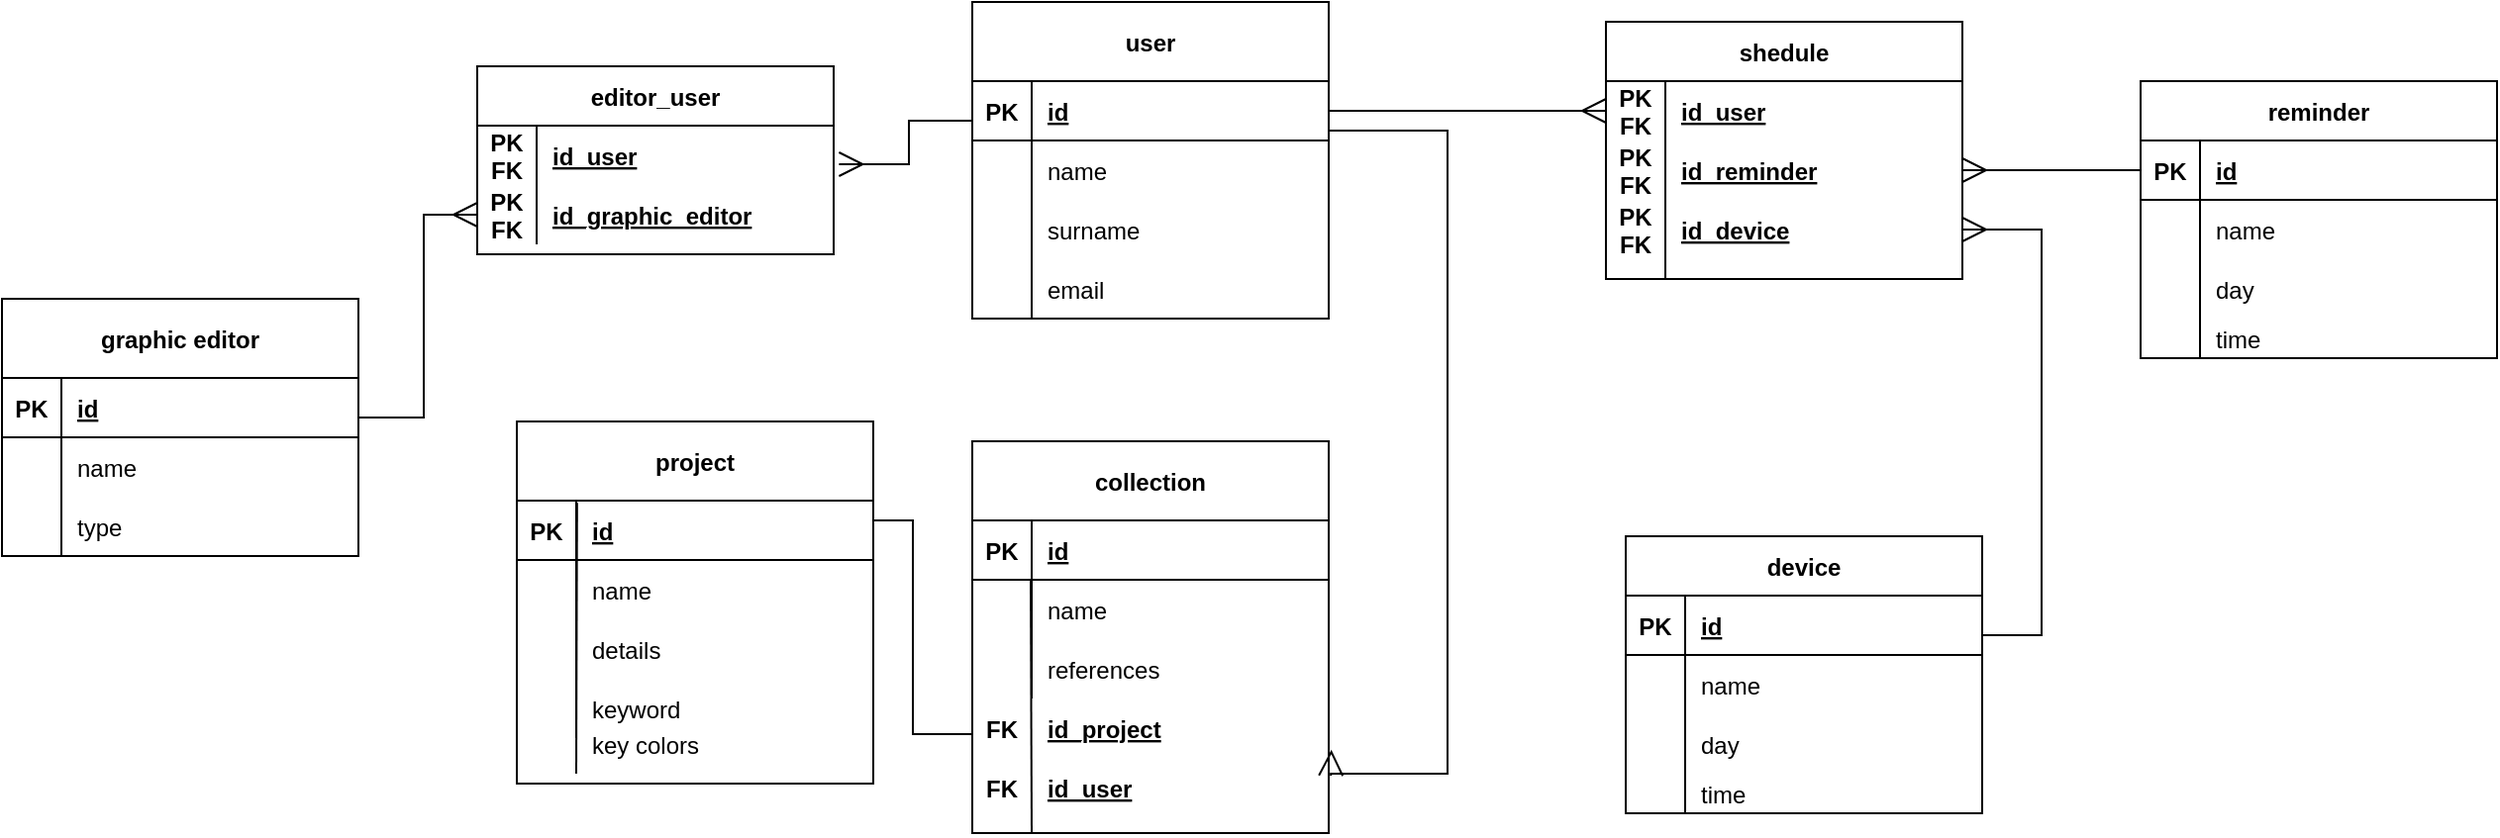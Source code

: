 <mxfile version="20.3.7" type="device"><diagram id="agNOIKQdguJES5pzSKbg" name="Страница 1"><mxGraphModel dx="2770" dy="1691" grid="1" gridSize="10" guides="1" tooltips="1" connect="1" arrows="1" fold="1" page="1" pageScale="1" pageWidth="1169" pageHeight="827" math="0" shadow="0"><root><mxCell id="0"/><mxCell id="1" parent="0"/><mxCell id="ibnapmRPyNOuhZQZ514e-69" value="user" style="shape=table;startSize=40;container=1;collapsible=1;childLayout=tableLayout;fixedRows=1;rowLines=0;fontStyle=1;align=center;resizeLast=1;" parent="1" vertex="1"><mxGeometry x="320" y="-780" width="180" height="160" as="geometry"/></mxCell><mxCell id="ibnapmRPyNOuhZQZ514e-70" value="" style="shape=partialRectangle;collapsible=0;dropTarget=0;pointerEvents=0;fillColor=none;top=0;left=0;bottom=1;right=0;points=[[0,0.5],[1,0.5]];portConstraint=eastwest;" parent="ibnapmRPyNOuhZQZ514e-69" vertex="1"><mxGeometry y="40" width="180" height="30" as="geometry"/></mxCell><mxCell id="ibnapmRPyNOuhZQZ514e-71" value="PK" style="shape=partialRectangle;connectable=0;fillColor=none;top=0;left=0;bottom=0;right=0;fontStyle=1;overflow=hidden;" parent="ibnapmRPyNOuhZQZ514e-70" vertex="1"><mxGeometry width="30" height="30" as="geometry"><mxRectangle width="30" height="30" as="alternateBounds"/></mxGeometry></mxCell><mxCell id="ibnapmRPyNOuhZQZ514e-72" value="id" style="shape=partialRectangle;connectable=0;fillColor=none;top=0;left=0;bottom=0;right=0;align=left;spacingLeft=6;fontStyle=5;overflow=hidden;" parent="ibnapmRPyNOuhZQZ514e-70" vertex="1"><mxGeometry x="30" width="150" height="30" as="geometry"><mxRectangle width="150" height="30" as="alternateBounds"/></mxGeometry></mxCell><mxCell id="ibnapmRPyNOuhZQZ514e-76" style="shape=partialRectangle;collapsible=0;dropTarget=0;pointerEvents=0;fillColor=none;top=0;left=0;bottom=0;right=0;points=[[0,0.5],[1,0.5]];portConstraint=eastwest;" parent="ibnapmRPyNOuhZQZ514e-69" vertex="1"><mxGeometry y="70" width="180" height="30" as="geometry"/></mxCell><mxCell id="ibnapmRPyNOuhZQZ514e-77" style="shape=partialRectangle;connectable=0;fillColor=none;top=0;left=0;bottom=0;right=0;editable=1;overflow=hidden;" parent="ibnapmRPyNOuhZQZ514e-76" vertex="1"><mxGeometry width="30" height="30" as="geometry"><mxRectangle width="30" height="30" as="alternateBounds"/></mxGeometry></mxCell><mxCell id="ibnapmRPyNOuhZQZ514e-78" value="name" style="shape=partialRectangle;connectable=0;fillColor=none;top=0;left=0;bottom=0;right=0;align=left;spacingLeft=6;overflow=hidden;" parent="ibnapmRPyNOuhZQZ514e-76" vertex="1"><mxGeometry x="30" width="150" height="30" as="geometry"><mxRectangle width="150" height="30" as="alternateBounds"/></mxGeometry></mxCell><mxCell id="ibnapmRPyNOuhZQZ514e-79" style="shape=partialRectangle;collapsible=0;dropTarget=0;pointerEvents=0;fillColor=none;top=0;left=0;bottom=0;right=0;points=[[0,0.5],[1,0.5]];portConstraint=eastwest;" parent="ibnapmRPyNOuhZQZ514e-69" vertex="1"><mxGeometry y="100" width="180" height="30" as="geometry"/></mxCell><mxCell id="ibnapmRPyNOuhZQZ514e-80" style="shape=partialRectangle;connectable=0;fillColor=none;top=0;left=0;bottom=0;right=0;editable=1;overflow=hidden;" parent="ibnapmRPyNOuhZQZ514e-79" vertex="1"><mxGeometry width="30" height="30" as="geometry"><mxRectangle width="30" height="30" as="alternateBounds"/></mxGeometry></mxCell><mxCell id="ibnapmRPyNOuhZQZ514e-81" value="surname" style="shape=partialRectangle;connectable=0;fillColor=none;top=0;left=0;bottom=0;right=0;align=left;spacingLeft=6;overflow=hidden;" parent="ibnapmRPyNOuhZQZ514e-79" vertex="1"><mxGeometry x="30" width="150" height="30" as="geometry"><mxRectangle width="150" height="30" as="alternateBounds"/></mxGeometry></mxCell><mxCell id="ibnapmRPyNOuhZQZ514e-82" style="shape=partialRectangle;collapsible=0;dropTarget=0;pointerEvents=0;fillColor=none;top=0;left=0;bottom=0;right=0;points=[[0,0.5],[1,0.5]];portConstraint=eastwest;" parent="ibnapmRPyNOuhZQZ514e-69" vertex="1"><mxGeometry y="130" width="180" height="30" as="geometry"/></mxCell><mxCell id="ibnapmRPyNOuhZQZ514e-83" style="shape=partialRectangle;connectable=0;fillColor=none;top=0;left=0;bottom=0;right=0;editable=1;overflow=hidden;" parent="ibnapmRPyNOuhZQZ514e-82" vertex="1"><mxGeometry width="30" height="30" as="geometry"><mxRectangle width="30" height="30" as="alternateBounds"/></mxGeometry></mxCell><mxCell id="ibnapmRPyNOuhZQZ514e-84" value="email" style="shape=partialRectangle;connectable=0;fillColor=none;top=0;left=0;bottom=0;right=0;align=left;spacingLeft=6;overflow=hidden;" parent="ibnapmRPyNOuhZQZ514e-82" vertex="1"><mxGeometry x="30" width="150" height="30" as="geometry"><mxRectangle width="150" height="30" as="alternateBounds"/></mxGeometry></mxCell><mxCell id="ibnapmRPyNOuhZQZ514e-103" value="reminder" style="shape=table;startSize=30;container=1;collapsible=1;childLayout=tableLayout;fixedRows=1;rowLines=0;fontStyle=1;align=center;resizeLast=1;" parent="1" vertex="1"><mxGeometry x="910" y="-740" width="180" height="140" as="geometry"/></mxCell><mxCell id="ibnapmRPyNOuhZQZ514e-104" value="" style="shape=partialRectangle;collapsible=0;dropTarget=0;pointerEvents=0;fillColor=none;top=0;left=0;bottom=1;right=0;points=[[0,0.5],[1,0.5]];portConstraint=eastwest;" parent="ibnapmRPyNOuhZQZ514e-103" vertex="1"><mxGeometry y="30" width="180" height="30" as="geometry"/></mxCell><mxCell id="ibnapmRPyNOuhZQZ514e-105" value="PK" style="shape=partialRectangle;connectable=0;fillColor=none;top=0;left=0;bottom=0;right=0;fontStyle=1;overflow=hidden;" parent="ibnapmRPyNOuhZQZ514e-104" vertex="1"><mxGeometry width="30" height="30" as="geometry"><mxRectangle width="30" height="30" as="alternateBounds"/></mxGeometry></mxCell><mxCell id="ibnapmRPyNOuhZQZ514e-106" value="id" style="shape=partialRectangle;connectable=0;fillColor=none;top=0;left=0;bottom=0;right=0;align=left;spacingLeft=6;fontStyle=5;overflow=hidden;" parent="ibnapmRPyNOuhZQZ514e-104" vertex="1"><mxGeometry x="30" width="150" height="30" as="geometry"><mxRectangle width="150" height="30" as="alternateBounds"/></mxGeometry></mxCell><mxCell id="ibnapmRPyNOuhZQZ514e-107" value="" style="shape=partialRectangle;collapsible=0;dropTarget=0;pointerEvents=0;fillColor=none;top=0;left=0;bottom=0;right=0;points=[[0,0.5],[1,0.5]];portConstraint=eastwest;" parent="ibnapmRPyNOuhZQZ514e-103" vertex="1"><mxGeometry y="60" width="180" height="30" as="geometry"/></mxCell><mxCell id="ibnapmRPyNOuhZQZ514e-108" value="" style="shape=partialRectangle;connectable=0;fillColor=none;top=0;left=0;bottom=0;right=0;editable=1;overflow=hidden;" parent="ibnapmRPyNOuhZQZ514e-107" vertex="1"><mxGeometry width="30" height="30" as="geometry"><mxRectangle width="30" height="30" as="alternateBounds"/></mxGeometry></mxCell><mxCell id="ibnapmRPyNOuhZQZ514e-109" value="name" style="shape=partialRectangle;connectable=0;fillColor=none;top=0;left=0;bottom=0;right=0;align=left;spacingLeft=6;overflow=hidden;" parent="ibnapmRPyNOuhZQZ514e-107" vertex="1"><mxGeometry x="30" width="150" height="30" as="geometry"><mxRectangle width="150" height="30" as="alternateBounds"/></mxGeometry></mxCell><mxCell id="ibnapmRPyNOuhZQZ514e-110" style="shape=partialRectangle;collapsible=0;dropTarget=0;pointerEvents=0;fillColor=none;top=0;left=0;bottom=0;right=0;points=[[0,0.5],[1,0.5]];portConstraint=eastwest;" parent="ibnapmRPyNOuhZQZ514e-103" vertex="1"><mxGeometry y="90" width="180" height="30" as="geometry"/></mxCell><mxCell id="ibnapmRPyNOuhZQZ514e-111" style="shape=partialRectangle;connectable=0;fillColor=none;top=0;left=0;bottom=0;right=0;editable=1;overflow=hidden;" parent="ibnapmRPyNOuhZQZ514e-110" vertex="1"><mxGeometry width="30" height="30" as="geometry"><mxRectangle width="30" height="30" as="alternateBounds"/></mxGeometry></mxCell><mxCell id="ibnapmRPyNOuhZQZ514e-112" value="day" style="shape=partialRectangle;connectable=0;fillColor=none;top=0;left=0;bottom=0;right=0;align=left;spacingLeft=6;overflow=hidden;" parent="ibnapmRPyNOuhZQZ514e-110" vertex="1"><mxGeometry x="30" width="150" height="30" as="geometry"><mxRectangle width="150" height="30" as="alternateBounds"/></mxGeometry></mxCell><mxCell id="ibnapmRPyNOuhZQZ514e-113" style="shape=partialRectangle;collapsible=0;dropTarget=0;pointerEvents=0;fillColor=none;top=0;left=0;bottom=0;right=0;points=[[0,0.5],[1,0.5]];portConstraint=eastwest;" parent="ibnapmRPyNOuhZQZ514e-103" vertex="1"><mxGeometry y="120" width="180" height="20" as="geometry"/></mxCell><mxCell id="ibnapmRPyNOuhZQZ514e-114" value="" style="shape=partialRectangle;connectable=0;fillColor=none;top=0;left=0;bottom=0;right=0;editable=1;overflow=hidden;" parent="ibnapmRPyNOuhZQZ514e-113" vertex="1"><mxGeometry width="30" height="20" as="geometry"><mxRectangle width="30" height="20" as="alternateBounds"/></mxGeometry></mxCell><mxCell id="ibnapmRPyNOuhZQZ514e-115" value="time" style="shape=partialRectangle;connectable=0;fillColor=none;top=0;left=0;bottom=0;right=0;align=left;spacingLeft=6;overflow=hidden;" parent="ibnapmRPyNOuhZQZ514e-113" vertex="1"><mxGeometry x="30" width="150" height="20" as="geometry"><mxRectangle width="150" height="20" as="alternateBounds"/></mxGeometry></mxCell><mxCell id="ibnapmRPyNOuhZQZ514e-130" style="edgeStyle=orthogonalEdgeStyle;rounded=0;orthogonalLoop=1;jettySize=auto;html=1;exitX=0;exitY=0.5;exitDx=0;exitDy=0;endArrow=ERmany;endFill=0;endSize=10;entryX=1;entryY=0.5;entryDx=0;entryDy=0;" parent="1" source="ibnapmRPyNOuhZQZ514e-104" target="ibnapmRPyNOuhZQZ514e-216" edge="1"><mxGeometry relative="1" as="geometry"><mxPoint x="840" y="-695" as="targetPoint"/></mxGeometry></mxCell><mxCell id="ibnapmRPyNOuhZQZ514e-140" style="edgeStyle=orthogonalEdgeStyle;rounded=0;orthogonalLoop=1;jettySize=auto;html=1;exitX=1;exitY=0.5;exitDx=0;exitDy=0;endArrow=ERmany;endFill=0;endSize=10;entryX=0;entryY=0.5;entryDx=0;entryDy=0;" parent="1" source="ibnapmRPyNOuhZQZ514e-70" target="ibnapmRPyNOuhZQZ514e-213" edge="1"><mxGeometry relative="1" as="geometry"><mxPoint x="640" y="-725" as="targetPoint"/><Array as="points"><mxPoint x="520" y="-725"/><mxPoint x="520" y="-725"/></Array></mxGeometry></mxCell><mxCell id="ibnapmRPyNOuhZQZ514e-212" value="shedule" style="shape=table;startSize=30;container=1;collapsible=1;childLayout=tableLayout;fixedRows=1;rowLines=0;fontStyle=1;align=center;resizeLast=1;" parent="1" vertex="1"><mxGeometry x="640" y="-770" width="180" height="130" as="geometry"/></mxCell><mxCell id="ibnapmRPyNOuhZQZ514e-213" value="" style="shape=partialRectangle;collapsible=0;dropTarget=0;pointerEvents=0;fillColor=none;top=0;left=0;bottom=0;right=0;points=[[0,0.5],[1,0.5]];portConstraint=eastwest;" parent="ibnapmRPyNOuhZQZ514e-212" vertex="1"><mxGeometry y="30" width="180" height="30" as="geometry"/></mxCell><mxCell id="ibnapmRPyNOuhZQZ514e-214" value="PK&#xA;FK" style="shape=partialRectangle;connectable=0;fillColor=none;top=0;left=0;bottom=0;right=0;editable=1;overflow=hidden;fontStyle=1" parent="ibnapmRPyNOuhZQZ514e-213" vertex="1"><mxGeometry width="30.0" height="30" as="geometry"><mxRectangle width="30.0" height="30" as="alternateBounds"/></mxGeometry></mxCell><mxCell id="ibnapmRPyNOuhZQZ514e-215" value="id_user" style="shape=partialRectangle;connectable=0;fillColor=none;top=0;left=0;bottom=0;right=0;align=left;spacingLeft=6;overflow=hidden;fontStyle=5" parent="ibnapmRPyNOuhZQZ514e-213" vertex="1"><mxGeometry x="30.0" width="150.0" height="30" as="geometry"><mxRectangle width="150.0" height="30" as="alternateBounds"/></mxGeometry></mxCell><mxCell id="ibnapmRPyNOuhZQZ514e-216" style="shape=partialRectangle;collapsible=0;dropTarget=0;pointerEvents=0;fillColor=none;top=0;left=0;bottom=0;right=0;points=[[0,0.5],[1,0.5]];portConstraint=eastwest;" parent="ibnapmRPyNOuhZQZ514e-212" vertex="1"><mxGeometry y="60" width="180" height="30" as="geometry"/></mxCell><mxCell id="ibnapmRPyNOuhZQZ514e-217" value="PK&#xA;FK" style="shape=partialRectangle;connectable=0;fillColor=none;top=0;left=0;bottom=0;right=0;editable=1;overflow=hidden;fontStyle=1" parent="ibnapmRPyNOuhZQZ514e-216" vertex="1"><mxGeometry width="30.0" height="30" as="geometry"><mxRectangle width="30.0" height="30" as="alternateBounds"/></mxGeometry></mxCell><mxCell id="ibnapmRPyNOuhZQZ514e-218" value="id_reminder" style="shape=partialRectangle;connectable=0;fillColor=none;top=0;left=0;bottom=0;right=0;align=left;spacingLeft=6;overflow=hidden;fontStyle=5" parent="ibnapmRPyNOuhZQZ514e-216" vertex="1"><mxGeometry x="30.0" width="150.0" height="30" as="geometry"><mxRectangle width="150.0" height="30" as="alternateBounds"/></mxGeometry></mxCell><mxCell id="_F3X2OLwr1DZXKuw-l05-5" style="shape=partialRectangle;collapsible=0;dropTarget=0;pointerEvents=0;fillColor=none;top=0;left=0;bottom=0;right=0;points=[[0,0.5],[1,0.5]];portConstraint=eastwest;" vertex="1" parent="1"><mxGeometry x="640" y="-680" width="180" height="30" as="geometry"/></mxCell><mxCell id="_F3X2OLwr1DZXKuw-l05-6" value="PK&#xA;FK" style="shape=partialRectangle;connectable=0;fillColor=none;top=0;left=0;bottom=0;right=0;editable=1;overflow=hidden;fontStyle=1" vertex="1" parent="_F3X2OLwr1DZXKuw-l05-5"><mxGeometry width="30" height="30" as="geometry"><mxRectangle width="30" height="30" as="alternateBounds"/></mxGeometry></mxCell><mxCell id="_F3X2OLwr1DZXKuw-l05-7" value="id_device" style="shape=partialRectangle;connectable=0;fillColor=none;top=0;left=0;bottom=0;right=0;align=left;spacingLeft=6;overflow=hidden;fontStyle=5" vertex="1" parent="_F3X2OLwr1DZXKuw-l05-5"><mxGeometry x="30" width="150" height="30" as="geometry"><mxRectangle width="150" height="30" as="alternateBounds"/></mxGeometry></mxCell><mxCell id="_F3X2OLwr1DZXKuw-l05-10" value="" style="endArrow=none;html=1;rounded=1;elbow=vertical;" edge="1" parent="1"><mxGeometry width="50" height="50" relative="1" as="geometry"><mxPoint x="670" y="-640" as="sourcePoint"/><mxPoint x="670" y="-740" as="targetPoint"/></mxGeometry></mxCell><mxCell id="_F3X2OLwr1DZXKuw-l05-12" value="device" style="shape=table;startSize=30;container=1;collapsible=1;childLayout=tableLayout;fixedRows=1;rowLines=0;fontStyle=1;align=center;resizeLast=1;" vertex="1" parent="1"><mxGeometry x="650" y="-510" width="180" height="140" as="geometry"/></mxCell><mxCell id="_F3X2OLwr1DZXKuw-l05-13" value="" style="shape=partialRectangle;collapsible=0;dropTarget=0;pointerEvents=0;fillColor=none;top=0;left=0;bottom=1;right=0;points=[[0,0.5],[1,0.5]];portConstraint=eastwest;" vertex="1" parent="_F3X2OLwr1DZXKuw-l05-12"><mxGeometry y="30" width="180" height="30" as="geometry"/></mxCell><mxCell id="_F3X2OLwr1DZXKuw-l05-14" value="PK" style="shape=partialRectangle;connectable=0;fillColor=none;top=0;left=0;bottom=0;right=0;fontStyle=1;overflow=hidden;" vertex="1" parent="_F3X2OLwr1DZXKuw-l05-13"><mxGeometry width="30" height="30" as="geometry"><mxRectangle width="30" height="30" as="alternateBounds"/></mxGeometry></mxCell><mxCell id="_F3X2OLwr1DZXKuw-l05-15" value="id" style="shape=partialRectangle;connectable=0;fillColor=none;top=0;left=0;bottom=0;right=0;align=left;spacingLeft=6;fontStyle=5;overflow=hidden;" vertex="1" parent="_F3X2OLwr1DZXKuw-l05-13"><mxGeometry x="30" width="150" height="30" as="geometry"><mxRectangle width="150" height="30" as="alternateBounds"/></mxGeometry></mxCell><mxCell id="_F3X2OLwr1DZXKuw-l05-16" value="" style="shape=partialRectangle;collapsible=0;dropTarget=0;pointerEvents=0;fillColor=none;top=0;left=0;bottom=0;right=0;points=[[0,0.5],[1,0.5]];portConstraint=eastwest;" vertex="1" parent="_F3X2OLwr1DZXKuw-l05-12"><mxGeometry y="60" width="180" height="30" as="geometry"/></mxCell><mxCell id="_F3X2OLwr1DZXKuw-l05-17" value="" style="shape=partialRectangle;connectable=0;fillColor=none;top=0;left=0;bottom=0;right=0;editable=1;overflow=hidden;" vertex="1" parent="_F3X2OLwr1DZXKuw-l05-16"><mxGeometry width="30" height="30" as="geometry"><mxRectangle width="30" height="30" as="alternateBounds"/></mxGeometry></mxCell><mxCell id="_F3X2OLwr1DZXKuw-l05-18" value="name" style="shape=partialRectangle;connectable=0;fillColor=none;top=0;left=0;bottom=0;right=0;align=left;spacingLeft=6;overflow=hidden;" vertex="1" parent="_F3X2OLwr1DZXKuw-l05-16"><mxGeometry x="30" width="150" height="30" as="geometry"><mxRectangle width="150" height="30" as="alternateBounds"/></mxGeometry></mxCell><mxCell id="_F3X2OLwr1DZXKuw-l05-19" style="shape=partialRectangle;collapsible=0;dropTarget=0;pointerEvents=0;fillColor=none;top=0;left=0;bottom=0;right=0;points=[[0,0.5],[1,0.5]];portConstraint=eastwest;" vertex="1" parent="_F3X2OLwr1DZXKuw-l05-12"><mxGeometry y="90" width="180" height="30" as="geometry"/></mxCell><mxCell id="_F3X2OLwr1DZXKuw-l05-20" style="shape=partialRectangle;connectable=0;fillColor=none;top=0;left=0;bottom=0;right=0;editable=1;overflow=hidden;" vertex="1" parent="_F3X2OLwr1DZXKuw-l05-19"><mxGeometry width="30" height="30" as="geometry"><mxRectangle width="30" height="30" as="alternateBounds"/></mxGeometry></mxCell><mxCell id="_F3X2OLwr1DZXKuw-l05-21" value="day" style="shape=partialRectangle;connectable=0;fillColor=none;top=0;left=0;bottom=0;right=0;align=left;spacingLeft=6;overflow=hidden;" vertex="1" parent="_F3X2OLwr1DZXKuw-l05-19"><mxGeometry x="30" width="150" height="30" as="geometry"><mxRectangle width="150" height="30" as="alternateBounds"/></mxGeometry></mxCell><mxCell id="_F3X2OLwr1DZXKuw-l05-22" style="shape=partialRectangle;collapsible=0;dropTarget=0;pointerEvents=0;fillColor=none;top=0;left=0;bottom=0;right=0;points=[[0,0.5],[1,0.5]];portConstraint=eastwest;" vertex="1" parent="_F3X2OLwr1DZXKuw-l05-12"><mxGeometry y="120" width="180" height="20" as="geometry"/></mxCell><mxCell id="_F3X2OLwr1DZXKuw-l05-23" value="" style="shape=partialRectangle;connectable=0;fillColor=none;top=0;left=0;bottom=0;right=0;editable=1;overflow=hidden;" vertex="1" parent="_F3X2OLwr1DZXKuw-l05-22"><mxGeometry width="30" height="20" as="geometry"><mxRectangle width="30" height="20" as="alternateBounds"/></mxGeometry></mxCell><mxCell id="_F3X2OLwr1DZXKuw-l05-24" value="time" style="shape=partialRectangle;connectable=0;fillColor=none;top=0;left=0;bottom=0;right=0;align=left;spacingLeft=6;overflow=hidden;" vertex="1" parent="_F3X2OLwr1DZXKuw-l05-22"><mxGeometry x="30" width="150" height="20" as="geometry"><mxRectangle width="150" height="20" as="alternateBounds"/></mxGeometry></mxCell><mxCell id="_F3X2OLwr1DZXKuw-l05-25" style="edgeStyle=orthogonalEdgeStyle;rounded=0;orthogonalLoop=1;jettySize=auto;html=1;exitX=1;exitY=0.5;exitDx=0;exitDy=0;endArrow=ERmany;endFill=0;endSize=10;" edge="1" parent="1"><mxGeometry relative="1" as="geometry"><mxPoint x="820" y="-665" as="targetPoint"/><Array as="points"><mxPoint x="860" y="-460"/><mxPoint x="860" y="-665"/></Array><mxPoint x="830" y="-460" as="sourcePoint"/></mxGeometry></mxCell><mxCell id="_F3X2OLwr1DZXKuw-l05-26" value="graphic editor" style="shape=table;startSize=40;container=1;collapsible=1;childLayout=tableLayout;fixedRows=1;rowLines=0;fontStyle=1;align=center;resizeLast=1;" vertex="1" parent="1"><mxGeometry x="-170" y="-630" width="180" height="130" as="geometry"/></mxCell><mxCell id="_F3X2OLwr1DZXKuw-l05-27" value="" style="shape=partialRectangle;collapsible=0;dropTarget=0;pointerEvents=0;fillColor=none;top=0;left=0;bottom=1;right=0;points=[[0,0.5],[1,0.5]];portConstraint=eastwest;" vertex="1" parent="_F3X2OLwr1DZXKuw-l05-26"><mxGeometry y="40" width="180" height="30" as="geometry"/></mxCell><mxCell id="_F3X2OLwr1DZXKuw-l05-28" value="PK" style="shape=partialRectangle;connectable=0;fillColor=none;top=0;left=0;bottom=0;right=0;fontStyle=1;overflow=hidden;" vertex="1" parent="_F3X2OLwr1DZXKuw-l05-27"><mxGeometry width="30" height="30" as="geometry"><mxRectangle width="30" height="30" as="alternateBounds"/></mxGeometry></mxCell><mxCell id="_F3X2OLwr1DZXKuw-l05-29" value="id" style="shape=partialRectangle;connectable=0;fillColor=none;top=0;left=0;bottom=0;right=0;align=left;spacingLeft=6;fontStyle=5;overflow=hidden;" vertex="1" parent="_F3X2OLwr1DZXKuw-l05-27"><mxGeometry x="30" width="150" height="30" as="geometry"><mxRectangle width="150" height="30" as="alternateBounds"/></mxGeometry></mxCell><mxCell id="_F3X2OLwr1DZXKuw-l05-30" style="shape=partialRectangle;collapsible=0;dropTarget=0;pointerEvents=0;fillColor=none;top=0;left=0;bottom=0;right=0;points=[[0,0.5],[1,0.5]];portConstraint=eastwest;" vertex="1" parent="_F3X2OLwr1DZXKuw-l05-26"><mxGeometry y="70" width="180" height="30" as="geometry"/></mxCell><mxCell id="_F3X2OLwr1DZXKuw-l05-31" style="shape=partialRectangle;connectable=0;fillColor=none;top=0;left=0;bottom=0;right=0;editable=1;overflow=hidden;" vertex="1" parent="_F3X2OLwr1DZXKuw-l05-30"><mxGeometry width="30" height="30" as="geometry"><mxRectangle width="30" height="30" as="alternateBounds"/></mxGeometry></mxCell><mxCell id="_F3X2OLwr1DZXKuw-l05-32" value="name" style="shape=partialRectangle;connectable=0;fillColor=none;top=0;left=0;bottom=0;right=0;align=left;spacingLeft=6;overflow=hidden;" vertex="1" parent="_F3X2OLwr1DZXKuw-l05-30"><mxGeometry x="30" width="150" height="30" as="geometry"><mxRectangle width="150" height="30" as="alternateBounds"/></mxGeometry></mxCell><mxCell id="_F3X2OLwr1DZXKuw-l05-33" style="shape=partialRectangle;collapsible=0;dropTarget=0;pointerEvents=0;fillColor=none;top=0;left=0;bottom=0;right=0;points=[[0,0.5],[1,0.5]];portConstraint=eastwest;" vertex="1" parent="_F3X2OLwr1DZXKuw-l05-26"><mxGeometry y="100" width="180" height="30" as="geometry"/></mxCell><mxCell id="_F3X2OLwr1DZXKuw-l05-34" style="shape=partialRectangle;connectable=0;fillColor=none;top=0;left=0;bottom=0;right=0;editable=1;overflow=hidden;" vertex="1" parent="_F3X2OLwr1DZXKuw-l05-33"><mxGeometry width="30" height="30" as="geometry"><mxRectangle width="30" height="30" as="alternateBounds"/></mxGeometry></mxCell><mxCell id="_F3X2OLwr1DZXKuw-l05-35" value="type" style="shape=partialRectangle;connectable=0;fillColor=none;top=0;left=0;bottom=0;right=0;align=left;spacingLeft=6;overflow=hidden;" vertex="1" parent="_F3X2OLwr1DZXKuw-l05-33"><mxGeometry x="30" width="150" height="30" as="geometry"><mxRectangle width="150" height="30" as="alternateBounds"/></mxGeometry></mxCell><mxCell id="_F3X2OLwr1DZXKuw-l05-39" value="project" style="shape=table;startSize=40;container=1;collapsible=1;childLayout=tableLayout;fixedRows=1;rowLines=0;fontStyle=1;align=center;resizeLast=1;" vertex="1" parent="1"><mxGeometry x="90" y="-568" width="180" height="183" as="geometry"/></mxCell><mxCell id="_F3X2OLwr1DZXKuw-l05-40" value="" style="shape=partialRectangle;collapsible=0;dropTarget=0;pointerEvents=0;fillColor=none;top=0;left=0;bottom=1;right=0;points=[[0,0.5],[1,0.5]];portConstraint=eastwest;" vertex="1" parent="_F3X2OLwr1DZXKuw-l05-39"><mxGeometry y="40" width="180" height="30" as="geometry"/></mxCell><mxCell id="_F3X2OLwr1DZXKuw-l05-41" value="PK" style="shape=partialRectangle;connectable=0;fillColor=none;top=0;left=0;bottom=0;right=0;fontStyle=1;overflow=hidden;" vertex="1" parent="_F3X2OLwr1DZXKuw-l05-40"><mxGeometry width="30" height="30" as="geometry"><mxRectangle width="30" height="30" as="alternateBounds"/></mxGeometry></mxCell><mxCell id="_F3X2OLwr1DZXKuw-l05-42" value="id" style="shape=partialRectangle;connectable=0;fillColor=none;top=0;left=0;bottom=0;right=0;align=left;spacingLeft=6;fontStyle=5;overflow=hidden;" vertex="1" parent="_F3X2OLwr1DZXKuw-l05-40"><mxGeometry x="30" width="150" height="30" as="geometry"><mxRectangle width="150" height="30" as="alternateBounds"/></mxGeometry></mxCell><mxCell id="_F3X2OLwr1DZXKuw-l05-43" style="shape=partialRectangle;collapsible=0;dropTarget=0;pointerEvents=0;fillColor=none;top=0;left=0;bottom=0;right=0;points=[[0,0.5],[1,0.5]];portConstraint=eastwest;" vertex="1" parent="_F3X2OLwr1DZXKuw-l05-39"><mxGeometry y="70" width="180" height="30" as="geometry"/></mxCell><mxCell id="_F3X2OLwr1DZXKuw-l05-44" style="shape=partialRectangle;connectable=0;fillColor=none;top=0;left=0;bottom=0;right=0;editable=1;overflow=hidden;" vertex="1" parent="_F3X2OLwr1DZXKuw-l05-43"><mxGeometry width="30" height="30" as="geometry"><mxRectangle width="30" height="30" as="alternateBounds"/></mxGeometry></mxCell><mxCell id="_F3X2OLwr1DZXKuw-l05-45" value="name" style="shape=partialRectangle;connectable=0;fillColor=none;top=0;left=0;bottom=0;right=0;align=left;spacingLeft=6;overflow=hidden;" vertex="1" parent="_F3X2OLwr1DZXKuw-l05-43"><mxGeometry x="30" width="150" height="30" as="geometry"><mxRectangle width="150" height="30" as="alternateBounds"/></mxGeometry></mxCell><mxCell id="_F3X2OLwr1DZXKuw-l05-46" style="shape=partialRectangle;collapsible=0;dropTarget=0;pointerEvents=0;fillColor=none;top=0;left=0;bottom=0;right=0;points=[[0,0.5],[1,0.5]];portConstraint=eastwest;" vertex="1" parent="_F3X2OLwr1DZXKuw-l05-39"><mxGeometry y="100" width="180" height="30" as="geometry"/></mxCell><mxCell id="_F3X2OLwr1DZXKuw-l05-47" style="shape=partialRectangle;connectable=0;fillColor=none;top=0;left=0;bottom=0;right=0;editable=1;overflow=hidden;" vertex="1" parent="_F3X2OLwr1DZXKuw-l05-46"><mxGeometry width="30" height="30" as="geometry"><mxRectangle width="30" height="30" as="alternateBounds"/></mxGeometry></mxCell><mxCell id="_F3X2OLwr1DZXKuw-l05-48" value="details" style="shape=partialRectangle;connectable=0;fillColor=none;top=0;left=0;bottom=0;right=0;align=left;spacingLeft=6;overflow=hidden;" vertex="1" parent="_F3X2OLwr1DZXKuw-l05-46"><mxGeometry x="30" width="150" height="30" as="geometry"><mxRectangle width="150" height="30" as="alternateBounds"/></mxGeometry></mxCell><mxCell id="_F3X2OLwr1DZXKuw-l05-49" style="shape=partialRectangle;collapsible=0;dropTarget=0;pointerEvents=0;fillColor=none;top=0;left=0;bottom=0;right=0;points=[[0,0.5],[1,0.5]];portConstraint=eastwest;" vertex="1" parent="_F3X2OLwr1DZXKuw-l05-39"><mxGeometry y="130" width="180" height="30" as="geometry"/></mxCell><mxCell id="_F3X2OLwr1DZXKuw-l05-50" style="shape=partialRectangle;connectable=0;fillColor=none;top=0;left=0;bottom=0;right=0;editable=1;overflow=hidden;" vertex="1" parent="_F3X2OLwr1DZXKuw-l05-49"><mxGeometry width="30" height="30" as="geometry"><mxRectangle width="30" height="30" as="alternateBounds"/></mxGeometry></mxCell><mxCell id="_F3X2OLwr1DZXKuw-l05-51" value="keyword" style="shape=partialRectangle;connectable=0;fillColor=none;top=0;left=0;bottom=0;right=0;align=left;spacingLeft=6;overflow=hidden;" vertex="1" parent="_F3X2OLwr1DZXKuw-l05-49"><mxGeometry x="30" width="150" height="30" as="geometry"><mxRectangle width="150" height="30" as="alternateBounds"/></mxGeometry></mxCell><mxCell id="_F3X2OLwr1DZXKuw-l05-52" value="key colors" style="shape=partialRectangle;connectable=0;fillColor=none;top=0;left=0;bottom=0;right=0;align=left;spacingLeft=6;overflow=hidden;" vertex="1" parent="1"><mxGeometry x="120" y="-420" width="150" height="30" as="geometry"><mxRectangle width="150" height="30" as="alternateBounds"/></mxGeometry></mxCell><mxCell id="_F3X2OLwr1DZXKuw-l05-53" value="" style="endArrow=none;html=1;rounded=1;elbow=vertical;entryX=0.169;entryY=0.038;entryDx=0;entryDy=0;entryPerimeter=0;" edge="1" parent="1" target="_F3X2OLwr1DZXKuw-l05-40"><mxGeometry width="50" height="50" relative="1" as="geometry"><mxPoint x="120" y="-390" as="sourcePoint"/><mxPoint x="330" y="-580" as="targetPoint"/></mxGeometry></mxCell><mxCell id="_F3X2OLwr1DZXKuw-l05-54" value="collection" style="shape=table;startSize=40;container=1;collapsible=1;childLayout=tableLayout;fixedRows=1;rowLines=0;fontStyle=1;align=center;resizeLast=1;" vertex="1" parent="1"><mxGeometry x="320" y="-558" width="180" height="198" as="geometry"/></mxCell><mxCell id="_F3X2OLwr1DZXKuw-l05-55" value="" style="shape=partialRectangle;collapsible=0;dropTarget=0;pointerEvents=0;fillColor=none;top=0;left=0;bottom=1;right=0;points=[[0,0.5],[1,0.5]];portConstraint=eastwest;" vertex="1" parent="_F3X2OLwr1DZXKuw-l05-54"><mxGeometry y="40" width="180" height="30" as="geometry"/></mxCell><mxCell id="_F3X2OLwr1DZXKuw-l05-56" value="PK" style="shape=partialRectangle;connectable=0;fillColor=none;top=0;left=0;bottom=0;right=0;fontStyle=1;overflow=hidden;" vertex="1" parent="_F3X2OLwr1DZXKuw-l05-55"><mxGeometry width="30" height="30" as="geometry"><mxRectangle width="30" height="30" as="alternateBounds"/></mxGeometry></mxCell><mxCell id="_F3X2OLwr1DZXKuw-l05-57" value="id" style="shape=partialRectangle;connectable=0;fillColor=none;top=0;left=0;bottom=0;right=0;align=left;spacingLeft=6;fontStyle=5;overflow=hidden;" vertex="1" parent="_F3X2OLwr1DZXKuw-l05-55"><mxGeometry x="30" width="150" height="30" as="geometry"><mxRectangle width="150" height="30" as="alternateBounds"/></mxGeometry></mxCell><mxCell id="_F3X2OLwr1DZXKuw-l05-58" style="shape=partialRectangle;collapsible=0;dropTarget=0;pointerEvents=0;fillColor=none;top=0;left=0;bottom=0;right=0;points=[[0,0.5],[1,0.5]];portConstraint=eastwest;" vertex="1" parent="_F3X2OLwr1DZXKuw-l05-54"><mxGeometry y="70" width="180" height="30" as="geometry"/></mxCell><mxCell id="_F3X2OLwr1DZXKuw-l05-59" style="shape=partialRectangle;connectable=0;fillColor=none;top=0;left=0;bottom=0;right=0;editable=1;overflow=hidden;" vertex="1" parent="_F3X2OLwr1DZXKuw-l05-58"><mxGeometry width="30" height="30" as="geometry"><mxRectangle width="30" height="30" as="alternateBounds"/></mxGeometry></mxCell><mxCell id="_F3X2OLwr1DZXKuw-l05-60" value="name" style="shape=partialRectangle;connectable=0;fillColor=none;top=0;left=0;bottom=0;right=0;align=left;spacingLeft=6;overflow=hidden;" vertex="1" parent="_F3X2OLwr1DZXKuw-l05-58"><mxGeometry x="30" width="150" height="30" as="geometry"><mxRectangle width="150" height="30" as="alternateBounds"/></mxGeometry></mxCell><mxCell id="_F3X2OLwr1DZXKuw-l05-61" style="shape=partialRectangle;collapsible=0;dropTarget=0;pointerEvents=0;fillColor=none;top=0;left=0;bottom=0;right=0;points=[[0,0.5],[1,0.5]];portConstraint=eastwest;" vertex="1" parent="_F3X2OLwr1DZXKuw-l05-54"><mxGeometry y="100" width="180" height="30" as="geometry"/></mxCell><mxCell id="_F3X2OLwr1DZXKuw-l05-62" style="shape=partialRectangle;connectable=0;fillColor=none;top=0;left=0;bottom=0;right=0;editable=1;overflow=hidden;" vertex="1" parent="_F3X2OLwr1DZXKuw-l05-61"><mxGeometry width="30" height="30" as="geometry"><mxRectangle width="30" height="30" as="alternateBounds"/></mxGeometry></mxCell><mxCell id="_F3X2OLwr1DZXKuw-l05-63" value="references" style="shape=partialRectangle;connectable=0;fillColor=none;top=0;left=0;bottom=0;right=0;align=left;spacingLeft=6;overflow=hidden;" vertex="1" parent="_F3X2OLwr1DZXKuw-l05-61"><mxGeometry x="30" width="150" height="30" as="geometry"><mxRectangle width="150" height="30" as="alternateBounds"/></mxGeometry></mxCell><mxCell id="_F3X2OLwr1DZXKuw-l05-67" style="edgeStyle=orthogonalEdgeStyle;rounded=0;orthogonalLoop=1;jettySize=auto;html=1;exitX=0;exitY=0.5;exitDx=0;exitDy=0;endArrow=none;endFill=0;endSize=10;entryX=1;entryY=0.5;entryDx=0;entryDy=0;" edge="1" parent="1" source="_F3X2OLwr1DZXKuw-l05-68" target="_F3X2OLwr1DZXKuw-l05-40"><mxGeometry relative="1" as="geometry"><mxPoint x="235" y="-441.5" as="targetPoint"/><Array as="points"><mxPoint x="320" y="-410"/><mxPoint x="290" y="-410"/><mxPoint x="290" y="-518"/></Array><mxPoint x="285" y="-471.5" as="sourcePoint"/></mxGeometry></mxCell><mxCell id="_F3X2OLwr1DZXKuw-l05-68" style="shape=partialRectangle;collapsible=0;dropTarget=0;pointerEvents=0;fillColor=none;top=0;left=0;bottom=0;right=0;points=[[0,0.5],[1,0.5]];portConstraint=eastwest;" vertex="1" parent="1"><mxGeometry x="320" y="-428" width="180" height="30" as="geometry"/></mxCell><mxCell id="_F3X2OLwr1DZXKuw-l05-69" value="FK" style="shape=partialRectangle;connectable=0;fillColor=none;top=0;left=0;bottom=0;right=0;editable=1;overflow=hidden;fontStyle=1" vertex="1" parent="_F3X2OLwr1DZXKuw-l05-68"><mxGeometry width="30" height="30" as="geometry"><mxRectangle width="30" height="30" as="alternateBounds"/></mxGeometry></mxCell><mxCell id="_F3X2OLwr1DZXKuw-l05-70" value="id_project" style="shape=partialRectangle;connectable=0;fillColor=none;top=0;left=0;bottom=0;right=0;align=left;spacingLeft=6;overflow=hidden;fontStyle=5" vertex="1" parent="_F3X2OLwr1DZXKuw-l05-68"><mxGeometry x="30" width="150" height="30" as="geometry"><mxRectangle width="150" height="30" as="alternateBounds"/></mxGeometry></mxCell><mxCell id="_F3X2OLwr1DZXKuw-l05-71" value="" style="endArrow=none;html=1;rounded=1;elbow=vertical;entryX=0.164;entryY=0;entryDx=0;entryDy=0;entryPerimeter=0;" edge="1" parent="1" target="_F3X2OLwr1DZXKuw-l05-58"><mxGeometry width="50" height="50" relative="1" as="geometry"><mxPoint x="350" y="-360" as="sourcePoint"/><mxPoint x="400" y="-400" as="targetPoint"/></mxGeometry></mxCell><mxCell id="_F3X2OLwr1DZXKuw-l05-72" value="editor_user" style="shape=table;startSize=30;container=1;collapsible=1;childLayout=tableLayout;fixedRows=1;rowLines=0;fontStyle=1;align=center;resizeLast=1;" vertex="1" parent="1"><mxGeometry x="70" y="-747.5" width="180" height="95" as="geometry"/></mxCell><mxCell id="_F3X2OLwr1DZXKuw-l05-73" value="" style="shape=partialRectangle;collapsible=0;dropTarget=0;pointerEvents=0;fillColor=none;top=0;left=0;bottom=0;right=0;points=[[0,0.5],[1,0.5]];portConstraint=eastwest;" vertex="1" parent="_F3X2OLwr1DZXKuw-l05-72"><mxGeometry y="30" width="180" height="30" as="geometry"/></mxCell><mxCell id="_F3X2OLwr1DZXKuw-l05-74" value="PK&#xA;FK" style="shape=partialRectangle;connectable=0;fillColor=none;top=0;left=0;bottom=0;right=0;editable=1;overflow=hidden;fontStyle=1" vertex="1" parent="_F3X2OLwr1DZXKuw-l05-73"><mxGeometry width="30.0" height="30" as="geometry"><mxRectangle width="30.0" height="30" as="alternateBounds"/></mxGeometry></mxCell><mxCell id="_F3X2OLwr1DZXKuw-l05-75" value="id_user" style="shape=partialRectangle;connectable=0;fillColor=none;top=0;left=0;bottom=0;right=0;align=left;spacingLeft=6;overflow=hidden;fontStyle=5" vertex="1" parent="_F3X2OLwr1DZXKuw-l05-73"><mxGeometry x="30.0" width="150.0" height="30" as="geometry"><mxRectangle width="150.0" height="30" as="alternateBounds"/></mxGeometry></mxCell><mxCell id="_F3X2OLwr1DZXKuw-l05-76" style="shape=partialRectangle;collapsible=0;dropTarget=0;pointerEvents=0;fillColor=none;top=0;left=0;bottom=0;right=0;points=[[0,0.5],[1,0.5]];portConstraint=eastwest;" vertex="1" parent="_F3X2OLwr1DZXKuw-l05-72"><mxGeometry y="60" width="180" height="30" as="geometry"/></mxCell><mxCell id="_F3X2OLwr1DZXKuw-l05-77" value="PK&#xA;FK" style="shape=partialRectangle;connectable=0;fillColor=none;top=0;left=0;bottom=0;right=0;editable=1;overflow=hidden;fontStyle=1" vertex="1" parent="_F3X2OLwr1DZXKuw-l05-76"><mxGeometry width="30.0" height="30" as="geometry"><mxRectangle width="30.0" height="30" as="alternateBounds"/></mxGeometry></mxCell><mxCell id="_F3X2OLwr1DZXKuw-l05-78" value="id_graphic_editor" style="shape=partialRectangle;connectable=0;fillColor=none;top=0;left=0;bottom=0;right=0;align=left;spacingLeft=6;overflow=hidden;fontStyle=5" vertex="1" parent="_F3X2OLwr1DZXKuw-l05-76"><mxGeometry x="30.0" width="150.0" height="30" as="geometry"><mxRectangle width="150.0" height="30" as="alternateBounds"/></mxGeometry></mxCell><mxCell id="_F3X2OLwr1DZXKuw-l05-79" style="edgeStyle=orthogonalEdgeStyle;rounded=0;orthogonalLoop=1;jettySize=auto;html=1;exitX=1;exitY=0.5;exitDx=0;exitDy=0;endArrow=ERmany;endFill=0;endSize=10;entryX=1.015;entryY=0.65;entryDx=0;entryDy=0;entryPerimeter=0;" edge="1" parent="1" target="_F3X2OLwr1DZXKuw-l05-73"><mxGeometry relative="1" as="geometry"><mxPoint x="460.0" y="-720" as="targetPoint"/><Array as="points"><mxPoint x="288" y="-720"/><mxPoint x="288" y="-698"/></Array><mxPoint x="320" y="-720" as="sourcePoint"/></mxGeometry></mxCell><mxCell id="_F3X2OLwr1DZXKuw-l05-80" style="edgeStyle=orthogonalEdgeStyle;rounded=0;orthogonalLoop=1;jettySize=auto;html=1;exitX=1;exitY=0.5;exitDx=0;exitDy=0;endArrow=ERmany;endFill=0;endSize=10;entryX=0;entryY=0.5;entryDx=0;entryDy=0;" edge="1" parent="1" source="_F3X2OLwr1DZXKuw-l05-27" target="_F3X2OLwr1DZXKuw-l05-76"><mxGeometry relative="1" as="geometry"><mxPoint x="42.7" y="-678" as="targetPoint"/><Array as="points"><mxPoint x="10" y="-570"/><mxPoint x="43" y="-570"/><mxPoint x="43" y="-672"/></Array><mxPoint x="90" y="-700" as="sourcePoint"/></mxGeometry></mxCell><mxCell id="_F3X2OLwr1DZXKuw-l05-81" style="edgeStyle=orthogonalEdgeStyle;rounded=0;orthogonalLoop=1;jettySize=auto;html=1;exitX=1;exitY=0.5;exitDx=0;exitDy=0;endArrow=ERmany;endFill=0;endSize=10;entryX=1.006;entryY=0.3;entryDx=0;entryDy=0;entryPerimeter=0;" edge="1" parent="1" target="_F3X2OLwr1DZXKuw-l05-82"><mxGeometry relative="1" as="geometry"><mxPoint x="530" y="-440" as="targetPoint"/><Array as="points"><mxPoint x="560" y="-715"/><mxPoint x="560" y="-390"/></Array><mxPoint x="500" y="-715" as="sourcePoint"/></mxGeometry></mxCell><mxCell id="_F3X2OLwr1DZXKuw-l05-82" style="shape=partialRectangle;collapsible=0;dropTarget=0;pointerEvents=0;fillColor=none;top=0;left=0;bottom=0;right=0;points=[[0,0.5],[1,0.5]];portConstraint=eastwest;" vertex="1" parent="1"><mxGeometry x="320" y="-398" width="180" height="30" as="geometry"/></mxCell><mxCell id="_F3X2OLwr1DZXKuw-l05-83" value="FK" style="shape=partialRectangle;connectable=0;fillColor=none;top=0;left=0;bottom=0;right=0;editable=1;overflow=hidden;fontStyle=1" vertex="1" parent="_F3X2OLwr1DZXKuw-l05-82"><mxGeometry width="30" height="30" as="geometry"><mxRectangle width="30" height="30" as="alternateBounds"/></mxGeometry></mxCell><mxCell id="_F3X2OLwr1DZXKuw-l05-84" value="id_user" style="shape=partialRectangle;connectable=0;fillColor=none;top=0;left=0;bottom=0;right=0;align=left;spacingLeft=6;overflow=hidden;fontStyle=5" vertex="1" parent="_F3X2OLwr1DZXKuw-l05-82"><mxGeometry x="30" width="150" height="30" as="geometry"><mxRectangle width="150" height="30" as="alternateBounds"/></mxGeometry></mxCell></root></mxGraphModel></diagram></mxfile>